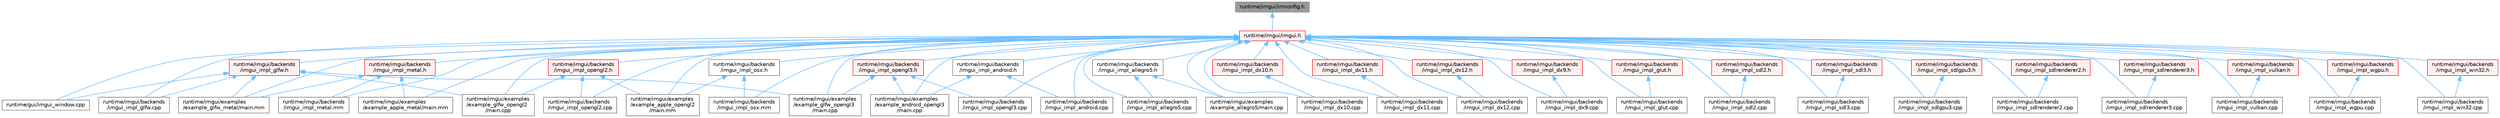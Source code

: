 digraph "runtime/imgui/imconfig.h"
{
 // LATEX_PDF_SIZE
  bgcolor="transparent";
  edge [fontname=Helvetica,fontsize=10,labelfontname=Helvetica,labelfontsize=10];
  node [fontname=Helvetica,fontsize=10,shape=box,height=0.2,width=0.4];
  Node1 [id="Node000001",label="runtime/imgui/imconfig.h",height=0.2,width=0.4,color="gray40", fillcolor="grey60", style="filled", fontcolor="black",tooltip=" "];
  Node1 -> Node2 [id="edge1_Node000001_Node000002",dir="back",color="steelblue1",style="solid",tooltip=" "];
  Node2 [id="Node000002",label="runtime/imgui/imgui.h",height=0.2,width=0.4,color="red", fillcolor="#FFF0F0", style="filled",URL="$imgui_8h.html",tooltip=" "];
  Node2 -> Node3 [id="edge2_Node000002_Node000003",dir="back",color="steelblue1",style="solid",tooltip=" "];
  Node3 [id="Node000003",label="runtime/gui/imgui_window.cpp",height=0.2,width=0.4,color="grey40", fillcolor="white", style="filled",URL="$imgui__window_8cpp.html",tooltip=" "];
  Node2 -> Node4 [id="edge3_Node000002_Node000004",dir="back",color="steelblue1",style="solid",tooltip=" "];
  Node4 [id="Node000004",label="runtime/imgui/backends\l/imgui_impl_allegro5.cpp",height=0.2,width=0.4,color="grey40", fillcolor="white", style="filled",URL="$imgui__impl__allegro5_8cpp.html",tooltip=" "];
  Node2 -> Node5 [id="edge4_Node000002_Node000005",dir="back",color="steelblue1",style="solid",tooltip=" "];
  Node5 [id="Node000005",label="runtime/imgui/backends\l/imgui_impl_allegro5.h",height=0.2,width=0.4,color="grey40", fillcolor="white", style="filled",URL="$imgui__impl__allegro5_8h.html",tooltip=" "];
  Node5 -> Node4 [id="edge5_Node000005_Node000004",dir="back",color="steelblue1",style="solid",tooltip=" "];
  Node5 -> Node6 [id="edge6_Node000005_Node000006",dir="back",color="steelblue1",style="solid",tooltip=" "];
  Node6 [id="Node000006",label="runtime/imgui/examples\l/example_allegro5/main.cpp",height=0.2,width=0.4,color="grey40", fillcolor="white", style="filled",URL="$imgui_2examples_2example__allegro5_2main_8cpp.html",tooltip=" "];
  Node2 -> Node7 [id="edge7_Node000002_Node000007",dir="back",color="steelblue1",style="solid",tooltip=" "];
  Node7 [id="Node000007",label="runtime/imgui/backends\l/imgui_impl_android.cpp",height=0.2,width=0.4,color="grey40", fillcolor="white", style="filled",URL="$imgui__impl__android_8cpp.html",tooltip=" "];
  Node2 -> Node8 [id="edge8_Node000002_Node000008",dir="back",color="steelblue1",style="solid",tooltip=" "];
  Node8 [id="Node000008",label="runtime/imgui/backends\l/imgui_impl_android.h",height=0.2,width=0.4,color="grey40", fillcolor="white", style="filled",URL="$imgui__impl__android_8h.html",tooltip=" "];
  Node8 -> Node7 [id="edge9_Node000008_Node000007",dir="back",color="steelblue1",style="solid",tooltip=" "];
  Node8 -> Node9 [id="edge10_Node000008_Node000009",dir="back",color="steelblue1",style="solid",tooltip=" "];
  Node9 [id="Node000009",label="runtime/imgui/examples\l/example_android_opengl3\l/main.cpp",height=0.2,width=0.4,color="grey40", fillcolor="white", style="filled",URL="$imgui_2examples_2example__android__opengl3_2main_8cpp.html",tooltip=" "];
  Node2 -> Node10 [id="edge11_Node000002_Node000010",dir="back",color="steelblue1",style="solid",tooltip=" "];
  Node10 [id="Node000010",label="runtime/imgui/backends\l/imgui_impl_dx10.cpp",height=0.2,width=0.4,color="grey40", fillcolor="white", style="filled",URL="$imgui__impl__dx10_8cpp.html",tooltip=" "];
  Node2 -> Node11 [id="edge12_Node000002_Node000011",dir="back",color="steelblue1",style="solid",tooltip=" "];
  Node11 [id="Node000011",label="runtime/imgui/backends\l/imgui_impl_dx10.h",height=0.2,width=0.4,color="red", fillcolor="#FFF0F0", style="filled",URL="$imgui__impl__dx10_8h.html",tooltip=" "];
  Node11 -> Node10 [id="edge13_Node000011_Node000010",dir="back",color="steelblue1",style="solid",tooltip=" "];
  Node2 -> Node13 [id="edge14_Node000002_Node000013",dir="back",color="steelblue1",style="solid",tooltip=" "];
  Node13 [id="Node000013",label="runtime/imgui/backends\l/imgui_impl_dx11.cpp",height=0.2,width=0.4,color="grey40", fillcolor="white", style="filled",URL="$imgui__impl__dx11_8cpp.html",tooltip=" "];
  Node2 -> Node14 [id="edge15_Node000002_Node000014",dir="back",color="steelblue1",style="solid",tooltip=" "];
  Node14 [id="Node000014",label="runtime/imgui/backends\l/imgui_impl_dx11.h",height=0.2,width=0.4,color="red", fillcolor="#FFF0F0", style="filled",URL="$imgui__impl__dx11_8h.html",tooltip=" "];
  Node14 -> Node13 [id="edge16_Node000014_Node000013",dir="back",color="steelblue1",style="solid",tooltip=" "];
  Node2 -> Node17 [id="edge17_Node000002_Node000017",dir="back",color="steelblue1",style="solid",tooltip=" "];
  Node17 [id="Node000017",label="runtime/imgui/backends\l/imgui_impl_dx12.cpp",height=0.2,width=0.4,color="grey40", fillcolor="white", style="filled",URL="$imgui__impl__dx12_8cpp.html",tooltip=" "];
  Node2 -> Node18 [id="edge18_Node000002_Node000018",dir="back",color="steelblue1",style="solid",tooltip=" "];
  Node18 [id="Node000018",label="runtime/imgui/backends\l/imgui_impl_dx12.h",height=0.2,width=0.4,color="red", fillcolor="#FFF0F0", style="filled",URL="$imgui__impl__dx12_8h.html",tooltip=" "];
  Node18 -> Node17 [id="edge19_Node000018_Node000017",dir="back",color="steelblue1",style="solid",tooltip=" "];
  Node2 -> Node20 [id="edge20_Node000002_Node000020",dir="back",color="steelblue1",style="solid",tooltip=" "];
  Node20 [id="Node000020",label="runtime/imgui/backends\l/imgui_impl_dx9.cpp",height=0.2,width=0.4,color="grey40", fillcolor="white", style="filled",URL="$imgui__impl__dx9_8cpp.html",tooltip=" "];
  Node2 -> Node21 [id="edge21_Node000002_Node000021",dir="back",color="steelblue1",style="solid",tooltip=" "];
  Node21 [id="Node000021",label="runtime/imgui/backends\l/imgui_impl_dx9.h",height=0.2,width=0.4,color="red", fillcolor="#FFF0F0", style="filled",URL="$imgui__impl__dx9_8h.html",tooltip=" "];
  Node21 -> Node20 [id="edge22_Node000021_Node000020",dir="back",color="steelblue1",style="solid",tooltip=" "];
  Node2 -> Node23 [id="edge23_Node000002_Node000023",dir="back",color="steelblue1",style="solid",tooltip=" "];
  Node23 [id="Node000023",label="runtime/imgui/backends\l/imgui_impl_glfw.cpp",height=0.2,width=0.4,color="grey40", fillcolor="white", style="filled",URL="$imgui__impl__glfw_8cpp.html",tooltip=" "];
  Node2 -> Node24 [id="edge24_Node000002_Node000024",dir="back",color="steelblue1",style="solid",tooltip=" "];
  Node24 [id="Node000024",label="runtime/imgui/backends\l/imgui_impl_glfw.h",height=0.2,width=0.4,color="red", fillcolor="#FFF0F0", style="filled",URL="$imgui__impl__glfw_8h.html",tooltip=" "];
  Node24 -> Node3 [id="edge25_Node000024_Node000003",dir="back",color="steelblue1",style="solid",tooltip=" "];
  Node24 -> Node23 [id="edge26_Node000024_Node000023",dir="back",color="steelblue1",style="solid",tooltip=" "];
  Node24 -> Node25 [id="edge27_Node000024_Node000025",dir="back",color="steelblue1",style="solid",tooltip=" "];
  Node25 [id="Node000025",label="runtime/imgui/examples\l/example_glfw_metal/main.mm",height=0.2,width=0.4,color="grey40", fillcolor="white", style="filled",URL="$example__glfw__metal_2main_8mm.html",tooltip=" "];
  Node24 -> Node26 [id="edge28_Node000024_Node000026",dir="back",color="steelblue1",style="solid",tooltip=" "];
  Node26 [id="Node000026",label="runtime/imgui/examples\l/example_glfw_opengl2\l/main.cpp",height=0.2,width=0.4,color="grey40", fillcolor="white", style="filled",URL="$imgui_2examples_2example__glfw__opengl2_2main_8cpp.html",tooltip=" "];
  Node24 -> Node27 [id="edge29_Node000024_Node000027",dir="back",color="steelblue1",style="solid",tooltip=" "];
  Node27 [id="Node000027",label="runtime/imgui/examples\l/example_glfw_opengl3\l/main.cpp",height=0.2,width=0.4,color="grey40", fillcolor="white", style="filled",URL="$imgui_2examples_2example__glfw__opengl3_2main_8cpp.html",tooltip=" "];
  Node2 -> Node30 [id="edge30_Node000002_Node000030",dir="back",color="steelblue1",style="solid",tooltip=" "];
  Node30 [id="Node000030",label="runtime/imgui/backends\l/imgui_impl_glut.cpp",height=0.2,width=0.4,color="grey40", fillcolor="white", style="filled",URL="$imgui__impl__glut_8cpp.html",tooltip=" "];
  Node2 -> Node31 [id="edge31_Node000002_Node000031",dir="back",color="steelblue1",style="solid",tooltip=" "];
  Node31 [id="Node000031",label="runtime/imgui/backends\l/imgui_impl_glut.h",height=0.2,width=0.4,color="red", fillcolor="#FFF0F0", style="filled",URL="$imgui__impl__glut_8h.html",tooltip=" "];
  Node31 -> Node30 [id="edge32_Node000031_Node000030",dir="back",color="steelblue1",style="solid",tooltip=" "];
  Node2 -> Node33 [id="edge33_Node000002_Node000033",dir="back",color="steelblue1",style="solid",tooltip=" "];
  Node33 [id="Node000033",label="runtime/imgui/backends\l/imgui_impl_metal.h",height=0.2,width=0.4,color="red", fillcolor="#FFF0F0", style="filled",URL="$imgui__impl__metal_8h.html",tooltip=" "];
  Node33 -> Node34 [id="edge34_Node000033_Node000034",dir="back",color="steelblue1",style="solid",tooltip=" "];
  Node34 [id="Node000034",label="runtime/imgui/backends\l/imgui_impl_metal.mm",height=0.2,width=0.4,color="grey40", fillcolor="white", style="filled",URL="$imgui__impl__metal_8mm.html",tooltip=" "];
  Node33 -> Node35 [id="edge35_Node000033_Node000035",dir="back",color="steelblue1",style="solid",tooltip=" "];
  Node35 [id="Node000035",label="runtime/imgui/examples\l/example_apple_metal/main.mm",height=0.2,width=0.4,color="grey40", fillcolor="white", style="filled",URL="$example__apple__metal_2main_8mm.html",tooltip=" "];
  Node33 -> Node25 [id="edge36_Node000033_Node000025",dir="back",color="steelblue1",style="solid",tooltip=" "];
  Node2 -> Node34 [id="edge37_Node000002_Node000034",dir="back",color="steelblue1",style="solid",tooltip=" "];
  Node2 -> Node37 [id="edge38_Node000002_Node000037",dir="back",color="steelblue1",style="solid",tooltip=" "];
  Node37 [id="Node000037",label="runtime/imgui/backends\l/imgui_impl_opengl2.cpp",height=0.2,width=0.4,color="grey40", fillcolor="white", style="filled",URL="$imgui__impl__opengl2_8cpp.html",tooltip=" "];
  Node2 -> Node38 [id="edge39_Node000002_Node000038",dir="back",color="steelblue1",style="solid",tooltip=" "];
  Node38 [id="Node000038",label="runtime/imgui/backends\l/imgui_impl_opengl2.h",height=0.2,width=0.4,color="red", fillcolor="#FFF0F0", style="filled",URL="$imgui__impl__opengl2_8h.html",tooltip=" "];
  Node38 -> Node37 [id="edge40_Node000038_Node000037",dir="back",color="steelblue1",style="solid",tooltip=" "];
  Node38 -> Node39 [id="edge41_Node000038_Node000039",dir="back",color="steelblue1",style="solid",tooltip=" "];
  Node39 [id="Node000039",label="runtime/imgui/examples\l/example_apple_opengl2\l/main.mm",height=0.2,width=0.4,color="grey40", fillcolor="white", style="filled",URL="$example__apple__opengl2_2main_8mm.html",tooltip=" "];
  Node38 -> Node26 [id="edge42_Node000038_Node000026",dir="back",color="steelblue1",style="solid",tooltip=" "];
  Node2 -> Node41 [id="edge43_Node000002_Node000041",dir="back",color="steelblue1",style="solid",tooltip=" "];
  Node41 [id="Node000041",label="runtime/imgui/backends\l/imgui_impl_opengl3.cpp",height=0.2,width=0.4,color="grey40", fillcolor="white", style="filled",URL="$imgui__impl__opengl3_8cpp.html",tooltip=" "];
  Node2 -> Node42 [id="edge44_Node000002_Node000042",dir="back",color="steelblue1",style="solid",tooltip=" "];
  Node42 [id="Node000042",label="runtime/imgui/backends\l/imgui_impl_opengl3.h",height=0.2,width=0.4,color="red", fillcolor="#FFF0F0", style="filled",URL="$imgui__impl__opengl3_8h.html",tooltip=" "];
  Node42 -> Node41 [id="edge45_Node000042_Node000041",dir="back",color="steelblue1",style="solid",tooltip=" "];
  Node42 -> Node9 [id="edge46_Node000042_Node000009",dir="back",color="steelblue1",style="solid",tooltip=" "];
  Node42 -> Node27 [id="edge47_Node000042_Node000027",dir="back",color="steelblue1",style="solid",tooltip=" "];
  Node2 -> Node46 [id="edge48_Node000002_Node000046",dir="back",color="steelblue1",style="solid",tooltip=" "];
  Node46 [id="Node000046",label="runtime/imgui/backends\l/imgui_impl_osx.h",height=0.2,width=0.4,color="grey40", fillcolor="white", style="filled",URL="$imgui__impl__osx_8h.html",tooltip=" "];
  Node46 -> Node47 [id="edge49_Node000046_Node000047",dir="back",color="steelblue1",style="solid",tooltip=" "];
  Node47 [id="Node000047",label="runtime/imgui/backends\l/imgui_impl_osx.mm",height=0.2,width=0.4,color="grey40", fillcolor="white", style="filled",URL="$imgui__impl__osx_8mm.html",tooltip=" "];
  Node46 -> Node39 [id="edge50_Node000046_Node000039",dir="back",color="steelblue1",style="solid",tooltip=" "];
  Node2 -> Node47 [id="edge51_Node000002_Node000047",dir="back",color="steelblue1",style="solid",tooltip=" "];
  Node2 -> Node48 [id="edge52_Node000002_Node000048",dir="back",color="steelblue1",style="solid",tooltip=" "];
  Node48 [id="Node000048",label="runtime/imgui/backends\l/imgui_impl_sdl2.cpp",height=0.2,width=0.4,color="grey40", fillcolor="white", style="filled",URL="$imgui__impl__sdl2_8cpp.html",tooltip=" "];
  Node2 -> Node49 [id="edge53_Node000002_Node000049",dir="back",color="steelblue1",style="solid",tooltip=" "];
  Node49 [id="Node000049",label="runtime/imgui/backends\l/imgui_impl_sdl2.h",height=0.2,width=0.4,color="red", fillcolor="#FFF0F0", style="filled",URL="$imgui__impl__sdl2_8h.html",tooltip=" "];
  Node49 -> Node48 [id="edge54_Node000049_Node000048",dir="back",color="steelblue1",style="solid",tooltip=" "];
  Node2 -> Node52 [id="edge55_Node000002_Node000052",dir="back",color="steelblue1",style="solid",tooltip=" "];
  Node52 [id="Node000052",label="runtime/imgui/backends\l/imgui_impl_sdl3.cpp",height=0.2,width=0.4,color="grey40", fillcolor="white", style="filled",URL="$imgui__impl__sdl3_8cpp.html",tooltip=" "];
  Node2 -> Node53 [id="edge56_Node000002_Node000053",dir="back",color="steelblue1",style="solid",tooltip=" "];
  Node53 [id="Node000053",label="runtime/imgui/backends\l/imgui_impl_sdl3.h",height=0.2,width=0.4,color="red", fillcolor="#FFF0F0", style="filled",URL="$imgui__impl__sdl3_8h.html",tooltip=" "];
  Node53 -> Node52 [id="edge57_Node000053_Node000052",dir="back",color="steelblue1",style="solid",tooltip=" "];
  Node2 -> Node57 [id="edge58_Node000002_Node000057",dir="back",color="steelblue1",style="solid",tooltip=" "];
  Node57 [id="Node000057",label="runtime/imgui/backends\l/imgui_impl_sdlgpu3.cpp",height=0.2,width=0.4,color="grey40", fillcolor="white", style="filled",URL="$imgui__impl__sdlgpu3_8cpp.html",tooltip=" "];
  Node2 -> Node58 [id="edge59_Node000002_Node000058",dir="back",color="steelblue1",style="solid",tooltip=" "];
  Node58 [id="Node000058",label="runtime/imgui/backends\l/imgui_impl_sdlgpu3.h",height=0.2,width=0.4,color="red", fillcolor="#FFF0F0", style="filled",URL="$imgui__impl__sdlgpu3_8h.html",tooltip=" "];
  Node58 -> Node57 [id="edge60_Node000058_Node000057",dir="back",color="steelblue1",style="solid",tooltip=" "];
  Node2 -> Node59 [id="edge61_Node000002_Node000059",dir="back",color="steelblue1",style="solid",tooltip=" "];
  Node59 [id="Node000059",label="runtime/imgui/backends\l/imgui_impl_sdlrenderer2.cpp",height=0.2,width=0.4,color="grey40", fillcolor="white", style="filled",URL="$imgui__impl__sdlrenderer2_8cpp.html",tooltip=" "];
  Node2 -> Node60 [id="edge62_Node000002_Node000060",dir="back",color="steelblue1",style="solid",tooltip=" "];
  Node60 [id="Node000060",label="runtime/imgui/backends\l/imgui_impl_sdlrenderer2.h",height=0.2,width=0.4,color="red", fillcolor="#FFF0F0", style="filled",URL="$imgui__impl__sdlrenderer2_8h.html",tooltip=" "];
  Node60 -> Node59 [id="edge63_Node000060_Node000059",dir="back",color="steelblue1",style="solid",tooltip=" "];
  Node2 -> Node61 [id="edge64_Node000002_Node000061",dir="back",color="steelblue1",style="solid",tooltip=" "];
  Node61 [id="Node000061",label="runtime/imgui/backends\l/imgui_impl_sdlrenderer3.cpp",height=0.2,width=0.4,color="grey40", fillcolor="white", style="filled",URL="$imgui__impl__sdlrenderer3_8cpp.html",tooltip=" "];
  Node2 -> Node62 [id="edge65_Node000002_Node000062",dir="back",color="steelblue1",style="solid",tooltip=" "];
  Node62 [id="Node000062",label="runtime/imgui/backends\l/imgui_impl_sdlrenderer3.h",height=0.2,width=0.4,color="red", fillcolor="#FFF0F0", style="filled",URL="$imgui__impl__sdlrenderer3_8h.html",tooltip=" "];
  Node62 -> Node61 [id="edge66_Node000062_Node000061",dir="back",color="steelblue1",style="solid",tooltip=" "];
  Node2 -> Node63 [id="edge67_Node000002_Node000063",dir="back",color="steelblue1",style="solid",tooltip=" "];
  Node63 [id="Node000063",label="runtime/imgui/backends\l/imgui_impl_vulkan.cpp",height=0.2,width=0.4,color="grey40", fillcolor="white", style="filled",URL="$imgui__impl__vulkan_8cpp.html",tooltip=" "];
  Node2 -> Node64 [id="edge68_Node000002_Node000064",dir="back",color="steelblue1",style="solid",tooltip=" "];
  Node64 [id="Node000064",label="runtime/imgui/backends\l/imgui_impl_vulkan.h",height=0.2,width=0.4,color="red", fillcolor="#FFF0F0", style="filled",URL="$imgui__impl__vulkan_8h.html",tooltip=" "];
  Node64 -> Node63 [id="edge69_Node000064_Node000063",dir="back",color="steelblue1",style="solid",tooltip=" "];
  Node2 -> Node66 [id="edge70_Node000002_Node000066",dir="back",color="steelblue1",style="solid",tooltip=" "];
  Node66 [id="Node000066",label="runtime/imgui/backends\l/imgui_impl_wgpu.cpp",height=0.2,width=0.4,color="grey40", fillcolor="white", style="filled",URL="$imgui__impl__wgpu_8cpp.html",tooltip=" "];
  Node2 -> Node67 [id="edge71_Node000002_Node000067",dir="back",color="steelblue1",style="solid",tooltip=" "];
  Node67 [id="Node000067",label="runtime/imgui/backends\l/imgui_impl_wgpu.h",height=0.2,width=0.4,color="red", fillcolor="#FFF0F0", style="filled",URL="$imgui__impl__wgpu_8h.html",tooltip=" "];
  Node67 -> Node66 [id="edge72_Node000067_Node000066",dir="back",color="steelblue1",style="solid",tooltip=" "];
  Node2 -> Node68 [id="edge73_Node000002_Node000068",dir="back",color="steelblue1",style="solid",tooltip=" "];
  Node68 [id="Node000068",label="runtime/imgui/backends\l/imgui_impl_win32.cpp",height=0.2,width=0.4,color="grey40", fillcolor="white", style="filled",URL="$imgui__impl__win32_8cpp.html",tooltip=" "];
  Node2 -> Node69 [id="edge74_Node000002_Node000069",dir="back",color="steelblue1",style="solid",tooltip=" "];
  Node69 [id="Node000069",label="runtime/imgui/backends\l/imgui_impl_win32.h",height=0.2,width=0.4,color="red", fillcolor="#FFF0F0", style="filled",URL="$imgui__impl__win32_8h.html",tooltip=" "];
  Node69 -> Node68 [id="edge75_Node000069_Node000068",dir="back",color="steelblue1",style="solid",tooltip=" "];
  Node2 -> Node6 [id="edge76_Node000002_Node000006",dir="back",color="steelblue1",style="solid",tooltip=" "];
  Node2 -> Node9 [id="edge77_Node000002_Node000009",dir="back",color="steelblue1",style="solid",tooltip=" "];
  Node2 -> Node35 [id="edge78_Node000002_Node000035",dir="back",color="steelblue1",style="solid",tooltip=" "];
  Node2 -> Node39 [id="edge79_Node000002_Node000039",dir="back",color="steelblue1",style="solid",tooltip=" "];
  Node2 -> Node25 [id="edge80_Node000002_Node000025",dir="back",color="steelblue1",style="solid",tooltip=" "];
  Node2 -> Node26 [id="edge81_Node000002_Node000026",dir="back",color="steelblue1",style="solid",tooltip=" "];
  Node2 -> Node27 [id="edge82_Node000002_Node000027",dir="back",color="steelblue1",style="solid",tooltip=" "];
}

